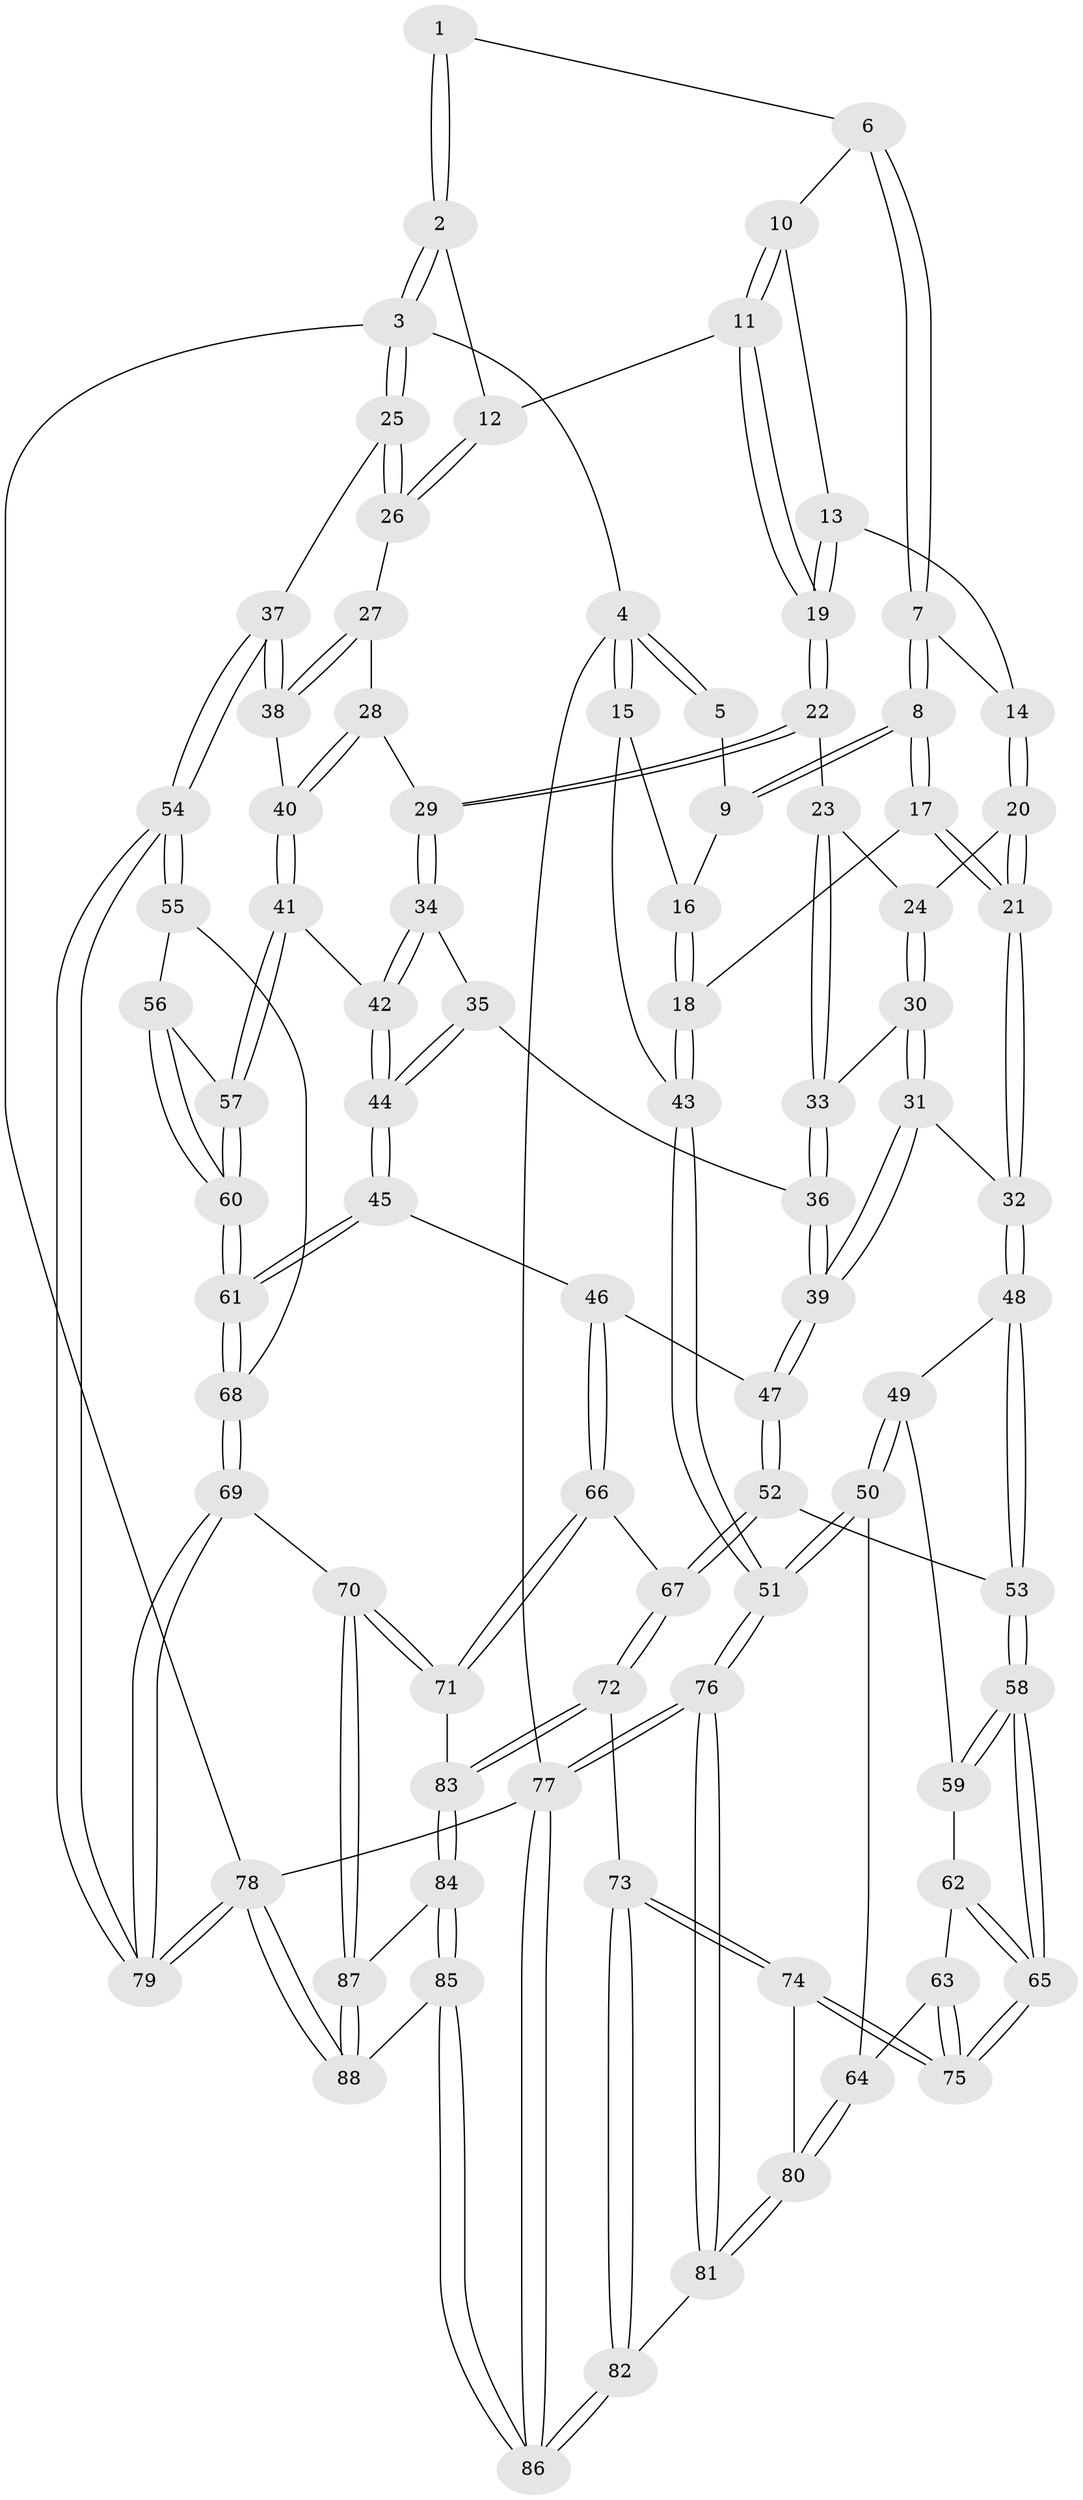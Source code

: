 // Generated by graph-tools (version 1.1) at 2025/27/03/15/25 16:27:56]
// undirected, 88 vertices, 217 edges
graph export_dot {
graph [start="1"]
  node [color=gray90,style=filled];
  1 [pos="+0.3331953671584905+0"];
  2 [pos="+0.7983718179070222+0"];
  3 [pos="+1+0"];
  4 [pos="+0+0"];
  5 [pos="+0.2203288908496914+0"];
  6 [pos="+0.3629006261155158+0"];
  7 [pos="+0.3407892144460672+0.08235691418846597"];
  8 [pos="+0.2493195750990737+0.1845132469345253"];
  9 [pos="+0.12062538883325898+0.057334397832947574"];
  10 [pos="+0.4222584155136222+0.014348577698712452"];
  11 [pos="+0.6890001733166187+0.12431704759599935"];
  12 [pos="+0.752960410425811+0.058074890943994775"];
  13 [pos="+0.5107203155480428+0.15139923213736184"];
  14 [pos="+0.4487344945009547+0.18032769588786893"];
  15 [pos="+0+0.03988129124905394"];
  16 [pos="+0.07421654530934851+0.08482414578457137"];
  17 [pos="+0.22968624712007368+0.3493194005280353"];
  18 [pos="+0.06083648627665041+0.3430420587819026"];
  19 [pos="+0.6849262519933388+0.13037840587221527"];
  20 [pos="+0.4336800458854441+0.24662562835175816"];
  21 [pos="+0.26410931258639514+0.3765242939169501"];
  22 [pos="+0.6805839143187523+0.1495649907336579"];
  23 [pos="+0.5942878180387818+0.24137952245198585"];
  24 [pos="+0.508623759958046+0.27841271531978645"];
  25 [pos="+1+0.3184482294184262"];
  26 [pos="+0.9417412932748409+0.2306588690158625"];
  27 [pos="+0.8671997139628738+0.3125131071721056"];
  28 [pos="+0.8263741971084038+0.3471081302524688"];
  29 [pos="+0.716721691208255+0.34321761141225504"];
  30 [pos="+0.5101815506060567+0.3447500536349757"];
  31 [pos="+0.49171277330619606+0.3788415191470391"];
  32 [pos="+0.2733541290092023+0.39231793838541235"];
  33 [pos="+0.5808787539315713+0.335486716808183"];
  34 [pos="+0.7118241728581975+0.35473823007990224"];
  35 [pos="+0.6602876442852461+0.40590933754034675"];
  36 [pos="+0.6351915577794957+0.4227964258420837"];
  37 [pos="+1+0.4264245993134341"];
  38 [pos="+0.9188186956932098+0.47998665487500053"];
  39 [pos="+0.5955494661251393+0.4801714923500159"];
  40 [pos="+0.8683747476500837+0.49423278651818603"];
  41 [pos="+0.8479334644863266+0.5095459089645826"];
  42 [pos="+0.8393956045463298+0.5108216495119388"];
  43 [pos="+0+0.405390932356908"];
  44 [pos="+0.8081351247576606+0.5270072858111948"];
  45 [pos="+0.7431850457639041+0.576123642061039"];
  46 [pos="+0.695818703762153+0.5661156090761266"];
  47 [pos="+0.5930584070933018+0.4980747152140556"];
  48 [pos="+0.27471989199979946+0.3982693213757811"];
  49 [pos="+0.21709199764226358+0.5162656593477778"];
  50 [pos="+0.05362051162996258+0.6390941074190258"];
  51 [pos="+0+0.5271184166402298"];
  52 [pos="+0.503878200135954+0.5698319459343968"];
  53 [pos="+0.3807469041903527+0.5307964893029128"];
  54 [pos="+1+0.6769024403055252"];
  55 [pos="+1+0.6699884149250751"];
  56 [pos="+0.9284139304613319+0.6454384284404148"];
  57 [pos="+0.8718438211154942+0.572345817349075"];
  58 [pos="+0.33067028708086255+0.6603546754263788"];
  59 [pos="+0.2216270152477105+0.5666646159445698"];
  60 [pos="+0.8195210341972097+0.7235690742278771"];
  61 [pos="+0.7817187650163424+0.7642535851941209"];
  62 [pos="+0.2221849228469528+0.5860979188903007"];
  63 [pos="+0.21640090130704306+0.6588462742549693"];
  64 [pos="+0.0885799468615726+0.6819223074078098"];
  65 [pos="+0.329780624104509+0.6630556270617016"];
  66 [pos="+0.5935315702855066+0.7370256684133059"];
  67 [pos="+0.5207324053178347+0.669509741579028"];
  68 [pos="+0.7786641443889617+0.7798640069778807"];
  69 [pos="+0.773429890661909+0.7951170889607037"];
  70 [pos="+0.6602365614804007+0.832535136485986"];
  71 [pos="+0.6370833139925298+0.8113278304134762"];
  72 [pos="+0.3494394506230487+0.7763200660415649"];
  73 [pos="+0.3294812320598691+0.7641826466272522"];
  74 [pos="+0.3140697209123953+0.7316131641826574"];
  75 [pos="+0.3132986757962992+0.7286234467813137"];
  76 [pos="+0+1"];
  77 [pos="+0+1"];
  78 [pos="+1+1"];
  79 [pos="+1+1"];
  80 [pos="+0.10137745956859827+0.7401760082835874"];
  81 [pos="+0.09999704801222765+0.818446195444431"];
  82 [pos="+0.16313594912215174+0.8645743984852085"];
  83 [pos="+0.3766956434734325+0.8284491383435039"];
  84 [pos="+0.3847850949138106+0.9420648518257048"];
  85 [pos="+0.2841172665490361+1"];
  86 [pos="+0.24566564973449526+1"];
  87 [pos="+0.6415622306171334+0.8917993886170424"];
  88 [pos="+0.6543628524548485+1"];
  1 -- 2;
  1 -- 2;
  1 -- 6;
  2 -- 3;
  2 -- 3;
  2 -- 12;
  3 -- 4;
  3 -- 25;
  3 -- 25;
  3 -- 78;
  4 -- 5;
  4 -- 5;
  4 -- 15;
  4 -- 15;
  4 -- 77;
  5 -- 9;
  6 -- 7;
  6 -- 7;
  6 -- 10;
  7 -- 8;
  7 -- 8;
  7 -- 14;
  8 -- 9;
  8 -- 9;
  8 -- 17;
  8 -- 17;
  9 -- 16;
  10 -- 11;
  10 -- 11;
  10 -- 13;
  11 -- 12;
  11 -- 19;
  11 -- 19;
  12 -- 26;
  12 -- 26;
  13 -- 14;
  13 -- 19;
  13 -- 19;
  14 -- 20;
  14 -- 20;
  15 -- 16;
  15 -- 43;
  16 -- 18;
  16 -- 18;
  17 -- 18;
  17 -- 21;
  17 -- 21;
  18 -- 43;
  18 -- 43;
  19 -- 22;
  19 -- 22;
  20 -- 21;
  20 -- 21;
  20 -- 24;
  21 -- 32;
  21 -- 32;
  22 -- 23;
  22 -- 29;
  22 -- 29;
  23 -- 24;
  23 -- 33;
  23 -- 33;
  24 -- 30;
  24 -- 30;
  25 -- 26;
  25 -- 26;
  25 -- 37;
  26 -- 27;
  27 -- 28;
  27 -- 38;
  27 -- 38;
  28 -- 29;
  28 -- 40;
  28 -- 40;
  29 -- 34;
  29 -- 34;
  30 -- 31;
  30 -- 31;
  30 -- 33;
  31 -- 32;
  31 -- 39;
  31 -- 39;
  32 -- 48;
  32 -- 48;
  33 -- 36;
  33 -- 36;
  34 -- 35;
  34 -- 42;
  34 -- 42;
  35 -- 36;
  35 -- 44;
  35 -- 44;
  36 -- 39;
  36 -- 39;
  37 -- 38;
  37 -- 38;
  37 -- 54;
  37 -- 54;
  38 -- 40;
  39 -- 47;
  39 -- 47;
  40 -- 41;
  40 -- 41;
  41 -- 42;
  41 -- 57;
  41 -- 57;
  42 -- 44;
  42 -- 44;
  43 -- 51;
  43 -- 51;
  44 -- 45;
  44 -- 45;
  45 -- 46;
  45 -- 61;
  45 -- 61;
  46 -- 47;
  46 -- 66;
  46 -- 66;
  47 -- 52;
  47 -- 52;
  48 -- 49;
  48 -- 53;
  48 -- 53;
  49 -- 50;
  49 -- 50;
  49 -- 59;
  50 -- 51;
  50 -- 51;
  50 -- 64;
  51 -- 76;
  51 -- 76;
  52 -- 53;
  52 -- 67;
  52 -- 67;
  53 -- 58;
  53 -- 58;
  54 -- 55;
  54 -- 55;
  54 -- 79;
  54 -- 79;
  55 -- 56;
  55 -- 68;
  56 -- 57;
  56 -- 60;
  56 -- 60;
  57 -- 60;
  57 -- 60;
  58 -- 59;
  58 -- 59;
  58 -- 65;
  58 -- 65;
  59 -- 62;
  60 -- 61;
  60 -- 61;
  61 -- 68;
  61 -- 68;
  62 -- 63;
  62 -- 65;
  62 -- 65;
  63 -- 64;
  63 -- 75;
  63 -- 75;
  64 -- 80;
  64 -- 80;
  65 -- 75;
  65 -- 75;
  66 -- 67;
  66 -- 71;
  66 -- 71;
  67 -- 72;
  67 -- 72;
  68 -- 69;
  68 -- 69;
  69 -- 70;
  69 -- 79;
  69 -- 79;
  70 -- 71;
  70 -- 71;
  70 -- 87;
  70 -- 87;
  71 -- 83;
  72 -- 73;
  72 -- 83;
  72 -- 83;
  73 -- 74;
  73 -- 74;
  73 -- 82;
  73 -- 82;
  74 -- 75;
  74 -- 75;
  74 -- 80;
  76 -- 77;
  76 -- 77;
  76 -- 81;
  76 -- 81;
  77 -- 86;
  77 -- 86;
  77 -- 78;
  78 -- 79;
  78 -- 79;
  78 -- 88;
  78 -- 88;
  80 -- 81;
  80 -- 81;
  81 -- 82;
  82 -- 86;
  82 -- 86;
  83 -- 84;
  83 -- 84;
  84 -- 85;
  84 -- 85;
  84 -- 87;
  85 -- 86;
  85 -- 86;
  85 -- 88;
  87 -- 88;
  87 -- 88;
}
